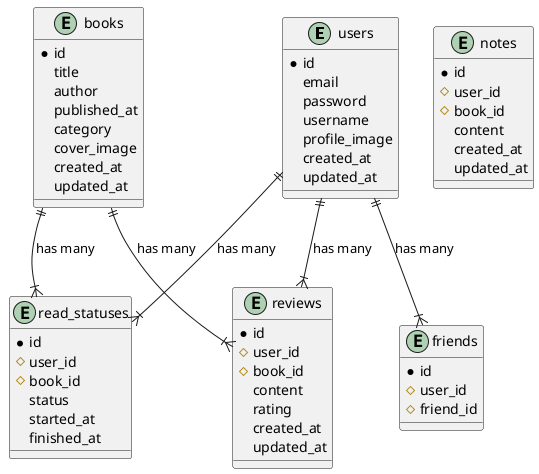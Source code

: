 @startuml
entity users {
  * id
  email
  password
  username
  profile_image
  created_at
  updated_at
}

entity books {
  * id
  title
  author
  published_at
  category
  cover_image
  created_at
  updated_at
}

entity reviews {
  * id
  # user_id
  # book_id
  content
  rating
  created_at
  updated_at
}

entity friends {
  * id
  # user_id
  # friend_id
}

entity read_statuses {
  * id
  # user_id
  # book_id
  status
  started_at
  finished_at
}

entity notes {
  * id
  # user_id
  # book_id
  content
  created_at
  updated_at
}

users ||--|{ reviews : has many
users ||--|{ friends : has many
users ||--|{ read_statuses : has many
books ||--|{ reviews : has many
books ||--|{ read_statuses : has many

@enduml
